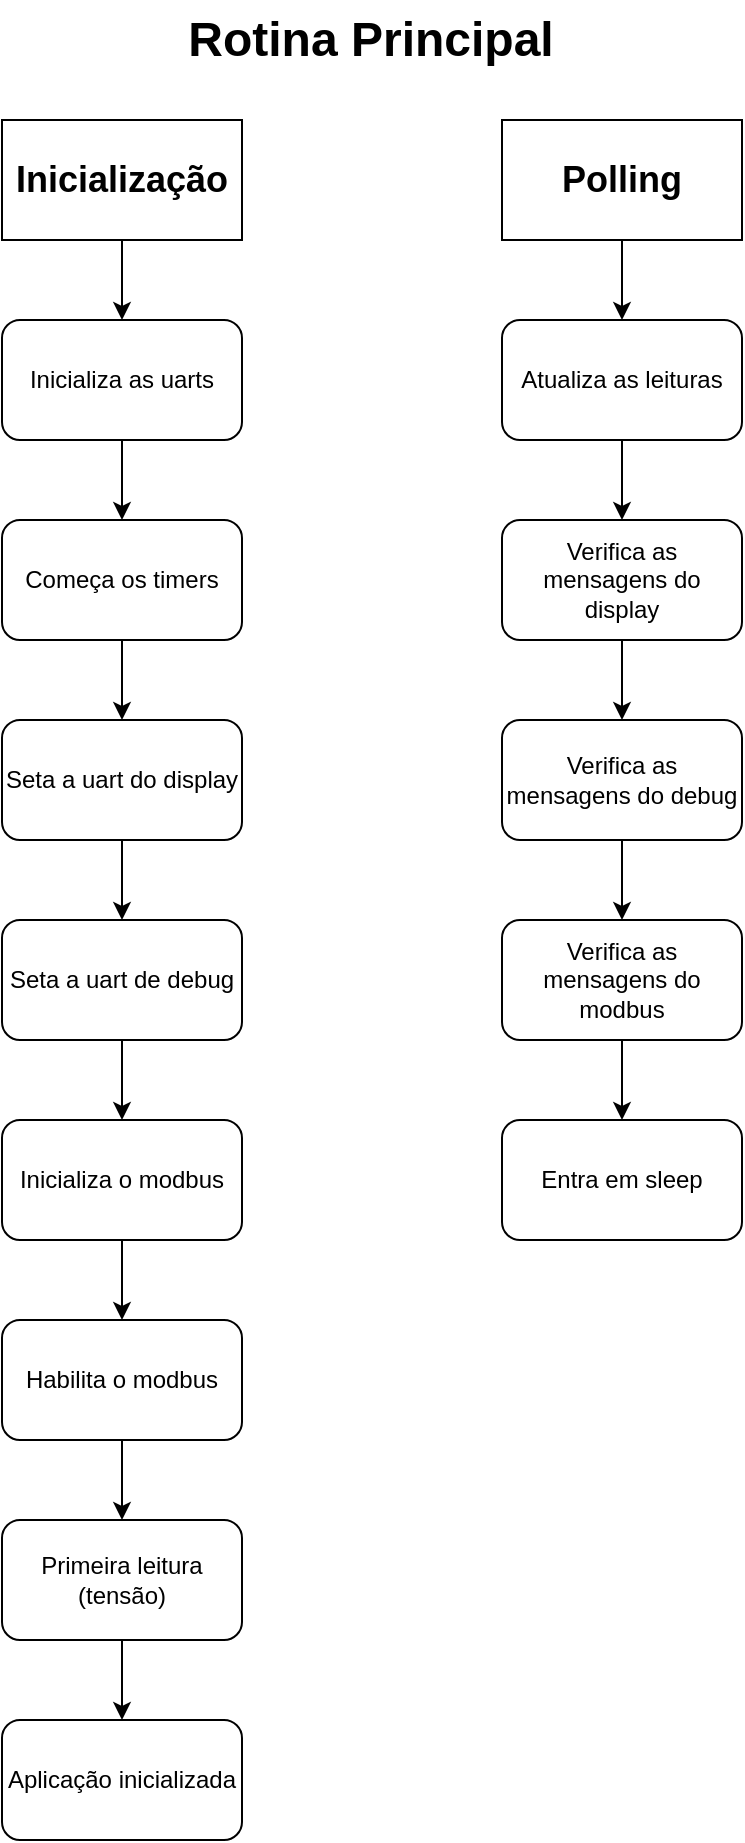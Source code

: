 <mxfile version="26.0.10" pages="3">
  <diagram name="rotinaPrincipal" id="rM5SwYdUkmEwpUAeZdGa">
    <mxGraphModel dx="993" dy="863" grid="1" gridSize="10" guides="1" tooltips="1" connect="1" arrows="1" fold="1" page="1" pageScale="1" pageWidth="827" pageHeight="1169" math="0" shadow="0">
      <root>
        <mxCell id="0" />
        <mxCell id="1" parent="0" />
        <mxCell id="h9gJ-d5TG9ByYGfzgWI7-11" value="" style="edgeStyle=orthogonalEdgeStyle;rounded=0;orthogonalLoop=1;jettySize=auto;html=1;" parent="1" source="h9gJ-d5TG9ByYGfzgWI7-1" target="h9gJ-d5TG9ByYGfzgWI7-5" edge="1">
          <mxGeometry relative="1" as="geometry" />
        </mxCell>
        <mxCell id="h9gJ-d5TG9ByYGfzgWI7-1" value="&lt;font style=&quot;font-size: 18px;&quot;&gt;&lt;b&gt;Inicialização&lt;/b&gt;&lt;/font&gt;" style="rounded=0;whiteSpace=wrap;html=1;" parent="1" vertex="1">
          <mxGeometry x="230" y="80" width="120" height="60" as="geometry" />
        </mxCell>
        <mxCell id="h9gJ-d5TG9ByYGfzgWI7-14" value="" style="edgeStyle=orthogonalEdgeStyle;rounded=0;orthogonalLoop=1;jettySize=auto;html=1;" parent="1" source="h9gJ-d5TG9ByYGfzgWI7-2" target="h9gJ-d5TG9ByYGfzgWI7-3" edge="1">
          <mxGeometry relative="1" as="geometry" />
        </mxCell>
        <mxCell id="h9gJ-d5TG9ByYGfzgWI7-2" value="Seta a uart do display" style="rounded=1;whiteSpace=wrap;html=1;" parent="1" vertex="1">
          <mxGeometry x="230" y="380" width="120" height="60" as="geometry" />
        </mxCell>
        <mxCell id="h9gJ-d5TG9ByYGfzgWI7-15" value="" style="edgeStyle=orthogonalEdgeStyle;rounded=0;orthogonalLoop=1;jettySize=auto;html=1;" parent="1" source="h9gJ-d5TG9ByYGfzgWI7-3" target="h9gJ-d5TG9ByYGfzgWI7-8" edge="1">
          <mxGeometry relative="1" as="geometry" />
        </mxCell>
        <mxCell id="h9gJ-d5TG9ByYGfzgWI7-3" value="Seta a uart de debug" style="rounded=1;whiteSpace=wrap;html=1;" parent="1" vertex="1">
          <mxGeometry x="230" y="480" width="120" height="60" as="geometry" />
        </mxCell>
        <mxCell id="h9gJ-d5TG9ByYGfzgWI7-18" value="" style="edgeStyle=orthogonalEdgeStyle;rounded=0;orthogonalLoop=1;jettySize=auto;html=1;" parent="1" source="h9gJ-d5TG9ByYGfzgWI7-4" target="h9gJ-d5TG9ByYGfzgWI7-7" edge="1">
          <mxGeometry relative="1" as="geometry" />
        </mxCell>
        <mxCell id="h9gJ-d5TG9ByYGfzgWI7-4" value="Primeira leitura (tensão)" style="rounded=1;whiteSpace=wrap;html=1;" parent="1" vertex="1">
          <mxGeometry x="230" y="780" width="120" height="60" as="geometry" />
        </mxCell>
        <mxCell id="h9gJ-d5TG9ByYGfzgWI7-12" value="" style="edgeStyle=orthogonalEdgeStyle;rounded=0;orthogonalLoop=1;jettySize=auto;html=1;" parent="1" source="h9gJ-d5TG9ByYGfzgWI7-5" target="h9gJ-d5TG9ByYGfzgWI7-6" edge="1">
          <mxGeometry relative="1" as="geometry" />
        </mxCell>
        <mxCell id="h9gJ-d5TG9ByYGfzgWI7-5" value="Inicializa as uarts" style="rounded=1;whiteSpace=wrap;html=1;" parent="1" vertex="1">
          <mxGeometry x="230" y="180" width="120" height="60" as="geometry" />
        </mxCell>
        <mxCell id="h9gJ-d5TG9ByYGfzgWI7-13" value="" style="edgeStyle=orthogonalEdgeStyle;rounded=0;orthogonalLoop=1;jettySize=auto;html=1;" parent="1" source="h9gJ-d5TG9ByYGfzgWI7-6" target="h9gJ-d5TG9ByYGfzgWI7-2" edge="1">
          <mxGeometry relative="1" as="geometry" />
        </mxCell>
        <mxCell id="h9gJ-d5TG9ByYGfzgWI7-6" value="Começa os timers" style="rounded=1;whiteSpace=wrap;html=1;" parent="1" vertex="1">
          <mxGeometry x="230" y="280" width="120" height="60" as="geometry" />
        </mxCell>
        <mxCell id="h9gJ-d5TG9ByYGfzgWI7-7" value="Aplicação inicializada" style="rounded=1;whiteSpace=wrap;html=1;" parent="1" vertex="1">
          <mxGeometry x="230" y="880" width="120" height="60" as="geometry" />
        </mxCell>
        <mxCell id="h9gJ-d5TG9ByYGfzgWI7-16" value="" style="edgeStyle=orthogonalEdgeStyle;rounded=0;orthogonalLoop=1;jettySize=auto;html=1;" parent="1" source="h9gJ-d5TG9ByYGfzgWI7-8" target="h9gJ-d5TG9ByYGfzgWI7-9" edge="1">
          <mxGeometry relative="1" as="geometry" />
        </mxCell>
        <mxCell id="h9gJ-d5TG9ByYGfzgWI7-8" value="Inicializa o modbus" style="rounded=1;whiteSpace=wrap;html=1;" parent="1" vertex="1">
          <mxGeometry x="230" y="580" width="120" height="60" as="geometry" />
        </mxCell>
        <mxCell id="h9gJ-d5TG9ByYGfzgWI7-17" value="" style="edgeStyle=orthogonalEdgeStyle;rounded=0;orthogonalLoop=1;jettySize=auto;html=1;" parent="1" source="h9gJ-d5TG9ByYGfzgWI7-9" target="h9gJ-d5TG9ByYGfzgWI7-4" edge="1">
          <mxGeometry relative="1" as="geometry" />
        </mxCell>
        <mxCell id="h9gJ-d5TG9ByYGfzgWI7-9" value="Habilita o modbus" style="rounded=1;whiteSpace=wrap;html=1;" parent="1" vertex="1">
          <mxGeometry x="230" y="680" width="120" height="60" as="geometry" />
        </mxCell>
        <mxCell id="h9gJ-d5TG9ByYGfzgWI7-21" value="" style="edgeStyle=orthogonalEdgeStyle;rounded=0;orthogonalLoop=1;jettySize=auto;html=1;" parent="1" source="h9gJ-d5TG9ByYGfzgWI7-19" target="h9gJ-d5TG9ByYGfzgWI7-20" edge="1">
          <mxGeometry relative="1" as="geometry" />
        </mxCell>
        <mxCell id="h9gJ-d5TG9ByYGfzgWI7-19" value="&lt;font style=&quot;font-size: 18px;&quot;&gt;&lt;b&gt;Polling&lt;/b&gt;&lt;/font&gt;" style="rounded=0;whiteSpace=wrap;html=1;" parent="1" vertex="1">
          <mxGeometry x="480" y="80" width="120" height="60" as="geometry" />
        </mxCell>
        <mxCell id="h9gJ-d5TG9ByYGfzgWI7-26" value="" style="edgeStyle=orthogonalEdgeStyle;rounded=0;orthogonalLoop=1;jettySize=auto;html=1;" parent="1" source="h9gJ-d5TG9ByYGfzgWI7-20" target="h9gJ-d5TG9ByYGfzgWI7-22" edge="1">
          <mxGeometry relative="1" as="geometry" />
        </mxCell>
        <mxCell id="h9gJ-d5TG9ByYGfzgWI7-20" value="Atualiza as leituras" style="rounded=1;whiteSpace=wrap;html=1;" parent="1" vertex="1">
          <mxGeometry x="480" y="180" width="120" height="60" as="geometry" />
        </mxCell>
        <mxCell id="h9gJ-d5TG9ByYGfzgWI7-27" value="" style="edgeStyle=orthogonalEdgeStyle;rounded=0;orthogonalLoop=1;jettySize=auto;html=1;" parent="1" source="h9gJ-d5TG9ByYGfzgWI7-22" target="h9gJ-d5TG9ByYGfzgWI7-23" edge="1">
          <mxGeometry relative="1" as="geometry" />
        </mxCell>
        <mxCell id="h9gJ-d5TG9ByYGfzgWI7-22" value="Verifica as mensagens do display" style="rounded=1;whiteSpace=wrap;html=1;" parent="1" vertex="1">
          <mxGeometry x="480" y="280" width="120" height="60" as="geometry" />
        </mxCell>
        <mxCell id="h9gJ-d5TG9ByYGfzgWI7-28" value="" style="edgeStyle=orthogonalEdgeStyle;rounded=0;orthogonalLoop=1;jettySize=auto;html=1;" parent="1" source="h9gJ-d5TG9ByYGfzgWI7-23" target="h9gJ-d5TG9ByYGfzgWI7-24" edge="1">
          <mxGeometry relative="1" as="geometry" />
        </mxCell>
        <mxCell id="h9gJ-d5TG9ByYGfzgWI7-23" value="Verifica as mensagens do debug" style="rounded=1;whiteSpace=wrap;html=1;" parent="1" vertex="1">
          <mxGeometry x="480" y="380" width="120" height="60" as="geometry" />
        </mxCell>
        <mxCell id="h9gJ-d5TG9ByYGfzgWI7-29" value="" style="edgeStyle=orthogonalEdgeStyle;rounded=0;orthogonalLoop=1;jettySize=auto;html=1;" parent="1" source="h9gJ-d5TG9ByYGfzgWI7-24" target="h9gJ-d5TG9ByYGfzgWI7-25" edge="1">
          <mxGeometry relative="1" as="geometry" />
        </mxCell>
        <mxCell id="h9gJ-d5TG9ByYGfzgWI7-24" value="Verifica as mensagens do modbus" style="rounded=1;whiteSpace=wrap;html=1;" parent="1" vertex="1">
          <mxGeometry x="480" y="480" width="120" height="60" as="geometry" />
        </mxCell>
        <mxCell id="h9gJ-d5TG9ByYGfzgWI7-25" value="Entra em sleep" style="rounded=1;whiteSpace=wrap;html=1;" parent="1" vertex="1">
          <mxGeometry x="480" y="580" width="120" height="60" as="geometry" />
        </mxCell>
        <mxCell id="h9gJ-d5TG9ByYGfzgWI7-117" value="Rotina Principal" style="text;strokeColor=none;fillColor=none;html=1;fontSize=24;fontStyle=1;verticalAlign=middle;align=center;" parent="1" vertex="1">
          <mxGeometry x="312" y="20" width="204" height="40" as="geometry" />
        </mxCell>
      </root>
    </mxGraphModel>
  </diagram>
  <diagram id="ld0S7_3xniA7pqTpTlD0" name="leiturasAdc">
    <mxGraphModel dx="-33" dy="690" grid="1" gridSize="10" guides="1" tooltips="1" connect="1" arrows="1" fold="1" page="1" pageScale="1" pageWidth="827" pageHeight="1169" math="0" shadow="0">
      <root>
        <mxCell id="0" />
        <mxCell id="1" parent="0" />
        <mxCell id="DZB0DbzX6TIQDEV6Xe2e-1" value="" style="edgeStyle=orthogonalEdgeStyle;rounded=0;orthogonalLoop=1;jettySize=auto;html=1;" edge="1" parent="1" source="DZB0DbzX6TIQDEV6Xe2e-2" target="DZB0DbzX6TIQDEV6Xe2e-7">
          <mxGeometry relative="1" as="geometry" />
        </mxCell>
        <mxCell id="DZB0DbzX6TIQDEV6Xe2e-2" value="&lt;font style=&quot;font-size: 18px;&quot;&gt;&lt;b&gt;Atualização das leituras&lt;/b&gt;&lt;/font&gt;" style="rounded=0;whiteSpace=wrap;html=1;" vertex="1" parent="1">
          <mxGeometry x="1010" y="80" width="120" height="60" as="geometry" />
        </mxCell>
        <mxCell id="DZB0DbzX6TIQDEV6Xe2e-3" value="" style="edgeStyle=orthogonalEdgeStyle;rounded=0;orthogonalLoop=1;jettySize=auto;html=1;" edge="1" parent="1" source="DZB0DbzX6TIQDEV6Xe2e-7" target="DZB0DbzX6TIQDEV6Xe2e-8">
          <mxGeometry relative="1" as="geometry" />
        </mxCell>
        <mxCell id="DZB0DbzX6TIQDEV6Xe2e-4" value="N&lt;span style=&quot;background-color: light-dark(#ffffff, var(--ge-dark-color, #121212)); color: light-dark(rgb(0, 0, 0), rgb(255, 255, 255));&quot;&gt;ão&lt;/span&gt;" style="edgeLabel;html=1;align=center;verticalAlign=middle;resizable=0;points=[];" vertex="1" connectable="0" parent="DZB0DbzX6TIQDEV6Xe2e-3">
          <mxGeometry x="-0.025" y="-1" relative="1" as="geometry">
            <mxPoint y="-1" as="offset" />
          </mxGeometry>
        </mxCell>
        <mxCell id="DZB0DbzX6TIQDEV6Xe2e-5" value="" style="edgeStyle=orthogonalEdgeStyle;rounded=0;orthogonalLoop=1;jettySize=auto;html=1;" edge="1" parent="1" source="DZB0DbzX6TIQDEV6Xe2e-7" target="DZB0DbzX6TIQDEV6Xe2e-13">
          <mxGeometry relative="1" as="geometry" />
        </mxCell>
        <mxCell id="DZB0DbzX6TIQDEV6Xe2e-6" value="Sim" style="edgeLabel;html=1;align=center;verticalAlign=middle;resizable=0;points=[];" vertex="1" connectable="0" parent="DZB0DbzX6TIQDEV6Xe2e-5">
          <mxGeometry x="-0.25" y="-1" relative="1" as="geometry">
            <mxPoint as="offset" />
          </mxGeometry>
        </mxCell>
        <mxCell id="DZB0DbzX6TIQDEV6Xe2e-7" value="Passou 1 ms?" style="rhombus;whiteSpace=wrap;html=1;" vertex="1" parent="1">
          <mxGeometry x="1010" y="180" width="120" height="60" as="geometry" />
        </mxCell>
        <mxCell id="DZB0DbzX6TIQDEV6Xe2e-8" value="Retorna" style="rounded=1;whiteSpace=wrap;html=1;" vertex="1" parent="1">
          <mxGeometry x="1190" y="180" width="120" height="60" as="geometry" />
        </mxCell>
        <mxCell id="DZB0DbzX6TIQDEV6Xe2e-9" value="" style="edgeStyle=orthogonalEdgeStyle;rounded=0;orthogonalLoop=1;jettySize=auto;html=1;" edge="1" parent="1" source="DZB0DbzX6TIQDEV6Xe2e-13" target="DZB0DbzX6TIQDEV6Xe2e-18">
          <mxGeometry relative="1" as="geometry" />
        </mxCell>
        <mxCell id="DZB0DbzX6TIQDEV6Xe2e-10" value="Não" style="edgeLabel;html=1;align=center;verticalAlign=middle;resizable=0;points=[];" vertex="1" connectable="0" parent="DZB0DbzX6TIQDEV6Xe2e-9">
          <mxGeometry x="-0.1" y="2" relative="1" as="geometry">
            <mxPoint x="4" y="2" as="offset" />
          </mxGeometry>
        </mxCell>
        <mxCell id="DZB0DbzX6TIQDEV6Xe2e-11" value="" style="edgeStyle=orthogonalEdgeStyle;rounded=0;orthogonalLoop=1;jettySize=auto;html=1;entryX=0.5;entryY=0;entryDx=0;entryDy=0;" edge="1" parent="1" source="DZB0DbzX6TIQDEV6Xe2e-13" target="DZB0DbzX6TIQDEV6Xe2e-23">
          <mxGeometry relative="1" as="geometry">
            <mxPoint x="1070" y="380" as="targetPoint" />
          </mxGeometry>
        </mxCell>
        <mxCell id="DZB0DbzX6TIQDEV6Xe2e-12" value="Sim" style="edgeLabel;html=1;align=center;verticalAlign=middle;resizable=0;points=[];" vertex="1" connectable="0" parent="DZB0DbzX6TIQDEV6Xe2e-11">
          <mxGeometry x="-0.1" relative="1" as="geometry">
            <mxPoint as="offset" />
          </mxGeometry>
        </mxCell>
        <mxCell id="DZB0DbzX6TIQDEV6Xe2e-13" value="Leituras novas?" style="rhombus;whiteSpace=wrap;html=1;" vertex="1" parent="1">
          <mxGeometry x="1010" y="280" width="120" height="60" as="geometry" />
        </mxCell>
        <mxCell id="DZB0DbzX6TIQDEV6Xe2e-14" value="" style="edgeStyle=orthogonalEdgeStyle;rounded=0;orthogonalLoop=1;jettySize=auto;html=1;" edge="1" parent="1" source="DZB0DbzX6TIQDEV6Xe2e-18" target="DZB0DbzX6TIQDEV6Xe2e-19">
          <mxGeometry relative="1" as="geometry" />
        </mxCell>
        <mxCell id="DZB0DbzX6TIQDEV6Xe2e-15" value="Não" style="edgeLabel;html=1;align=center;verticalAlign=middle;resizable=0;points=[];" vertex="1" connectable="0" parent="DZB0DbzX6TIQDEV6Xe2e-14">
          <mxGeometry x="-0.05" y="1" relative="1" as="geometry">
            <mxPoint as="offset" />
          </mxGeometry>
        </mxCell>
        <mxCell id="DZB0DbzX6TIQDEV6Xe2e-16" value="" style="edgeStyle=orthogonalEdgeStyle;rounded=0;orthogonalLoop=1;jettySize=auto;html=1;" edge="1" parent="1" source="DZB0DbzX6TIQDEV6Xe2e-18" target="DZB0DbzX6TIQDEV6Xe2e-21">
          <mxGeometry relative="1" as="geometry" />
        </mxCell>
        <mxCell id="DZB0DbzX6TIQDEV6Xe2e-17" value="Sim" style="edgeLabel;html=1;align=center;verticalAlign=middle;resizable=0;points=[];" vertex="1" connectable="0" parent="DZB0DbzX6TIQDEV6Xe2e-16">
          <mxGeometry x="-0.25" y="-2" relative="1" as="geometry">
            <mxPoint as="offset" />
          </mxGeometry>
        </mxCell>
        <mxCell id="DZB0DbzX6TIQDEV6Xe2e-18" value="DMA livre?" style="rhombus;whiteSpace=wrap;html=1;" vertex="1" parent="1">
          <mxGeometry x="1190" y="280" width="120" height="60" as="geometry" />
        </mxCell>
        <mxCell id="DZB0DbzX6TIQDEV6Xe2e-19" value="Retorna" style="rounded=1;whiteSpace=wrap;html=1;" vertex="1" parent="1">
          <mxGeometry x="1371" y="280" width="120" height="60" as="geometry" />
        </mxCell>
        <mxCell id="DZB0DbzX6TIQDEV6Xe2e-20" style="edgeStyle=orthogonalEdgeStyle;rounded=0;orthogonalLoop=1;jettySize=auto;html=1;exitX=1;exitY=0.5;exitDx=0;exitDy=0;entryX=0.5;entryY=1;entryDx=0;entryDy=0;" edge="1" parent="1" source="DZB0DbzX6TIQDEV6Xe2e-21" target="DZB0DbzX6TIQDEV6Xe2e-19">
          <mxGeometry relative="1" as="geometry" />
        </mxCell>
        <mxCell id="DZB0DbzX6TIQDEV6Xe2e-21" value="Pede novas leituras do tipo diferente do anterior" style="rounded=1;whiteSpace=wrap;html=1;" vertex="1" parent="1">
          <mxGeometry x="1190" y="380" width="120" height="60" as="geometry" />
        </mxCell>
        <mxCell id="DZB0DbzX6TIQDEV6Xe2e-22" value="" style="edgeStyle=orthogonalEdgeStyle;rounded=0;orthogonalLoop=1;jettySize=auto;html=1;" edge="1" parent="1" source="DZB0DbzX6TIQDEV6Xe2e-23" target="DZB0DbzX6TIQDEV6Xe2e-24">
          <mxGeometry relative="1" as="geometry" />
        </mxCell>
        <mxCell id="DZB0DbzX6TIQDEV6Xe2e-23" value="Converte as leituras" style="rounded=1;whiteSpace=wrap;html=1;" vertex="1" parent="1">
          <mxGeometry x="1010" y="380" width="120" height="60" as="geometry" />
        </mxCell>
        <mxCell id="DZB0DbzX6TIQDEV6Xe2e-24" value="Envia para o display" style="rounded=1;whiteSpace=wrap;html=1;" vertex="1" parent="1">
          <mxGeometry x="1010" y="480" width="120" height="60" as="geometry" />
        </mxCell>
        <mxCell id="DZB0DbzX6TIQDEV6Xe2e-25" value="Leituras ADC" style="text;strokeColor=none;fillColor=none;html=1;fontSize=24;fontStyle=1;verticalAlign=middle;align=center;" vertex="1" parent="1">
          <mxGeometry x="1139" y="20" width="204" height="40" as="geometry" />
        </mxCell>
      </root>
    </mxGraphModel>
  </diagram>
  <diagram id="O9x8IPFsdZ8Dphc0iLCT" name="mensagensUart">
    <mxGraphModel dx="-331" dy="1150" grid="1" gridSize="10" guides="1" tooltips="1" connect="1" arrows="1" fold="1" page="1" pageScale="1" pageWidth="827" pageHeight="1169" math="0" shadow="0">
      <root>
        <mxCell id="0" />
        <mxCell id="1" parent="0" />
        <mxCell id="kqtr5xJw8iwp-NAXRJ2G-1" value="" style="edgeStyle=orthogonalEdgeStyle;rounded=0;orthogonalLoop=1;jettySize=auto;html=1;" edge="1" parent="1" source="kqtr5xJw8iwp-NAXRJ2G-2" target="kqtr5xJw8iwp-NAXRJ2G-4">
          <mxGeometry relative="1" as="geometry" />
        </mxCell>
        <mxCell id="kqtr5xJw8iwp-NAXRJ2G-2" value="&lt;font style=&quot;font-size: 18px;&quot;&gt;&lt;b&gt;Mensagens do display&lt;/b&gt;&lt;/font&gt;" style="rounded=0;whiteSpace=wrap;html=1;" vertex="1" parent="1">
          <mxGeometry x="1720" y="80" width="120" height="60" as="geometry" />
        </mxCell>
        <mxCell id="kqtr5xJw8iwp-NAXRJ2G-3" value="" style="edgeStyle=orthogonalEdgeStyle;rounded=0;orthogonalLoop=1;jettySize=auto;html=1;" edge="1" parent="1" source="kqtr5xJw8iwp-NAXRJ2G-4" target="kqtr5xJw8iwp-NAXRJ2G-10">
          <mxGeometry relative="1" as="geometry" />
        </mxCell>
        <mxCell id="kqtr5xJw8iwp-NAXRJ2G-4" value="Constrói a mensagem com os caracteres do buffer" style="rounded=1;whiteSpace=wrap;html=1;" vertex="1" parent="1">
          <mxGeometry x="1720" y="180" width="120" height="60" as="geometry" />
        </mxCell>
        <mxCell id="kqtr5xJw8iwp-NAXRJ2G-5" value="Trata a mensagem" style="rounded=1;whiteSpace=wrap;html=1;" vertex="1" parent="1">
          <mxGeometry x="1720" y="380" width="120" height="60" as="geometry" />
        </mxCell>
        <mxCell id="kqtr5xJw8iwp-NAXRJ2G-6" value="" style="edgeStyle=orthogonalEdgeStyle;rounded=0;orthogonalLoop=1;jettySize=auto;html=1;" edge="1" parent="1" source="kqtr5xJw8iwp-NAXRJ2G-10" target="kqtr5xJw8iwp-NAXRJ2G-11">
          <mxGeometry relative="1" as="geometry" />
        </mxCell>
        <mxCell id="kqtr5xJw8iwp-NAXRJ2G-7" value="Não" style="edgeLabel;html=1;align=center;verticalAlign=middle;resizable=0;points=[];" vertex="1" connectable="0" parent="kqtr5xJw8iwp-NAXRJ2G-6">
          <mxGeometry x="0.05" y="-1" relative="1" as="geometry">
            <mxPoint y="-1" as="offset" />
          </mxGeometry>
        </mxCell>
        <mxCell id="kqtr5xJw8iwp-NAXRJ2G-8" value="" style="edgeStyle=orthogonalEdgeStyle;rounded=0;orthogonalLoop=1;jettySize=auto;html=1;" edge="1" parent="1" source="kqtr5xJw8iwp-NAXRJ2G-10" target="kqtr5xJw8iwp-NAXRJ2G-5">
          <mxGeometry relative="1" as="geometry" />
        </mxCell>
        <mxCell id="kqtr5xJw8iwp-NAXRJ2G-9" value="Sim" style="edgeLabel;html=1;align=center;verticalAlign=middle;resizable=0;points=[];" vertex="1" connectable="0" parent="kqtr5xJw8iwp-NAXRJ2G-8">
          <mxGeometry x="-0.2" y="-1" relative="1" as="geometry">
            <mxPoint as="offset" />
          </mxGeometry>
        </mxCell>
        <mxCell id="kqtr5xJw8iwp-NAXRJ2G-10" value="Mensagem válida?" style="rhombus;whiteSpace=wrap;html=1;" vertex="1" parent="1">
          <mxGeometry x="1720" y="280" width="120" height="60" as="geometry" />
        </mxCell>
        <mxCell id="kqtr5xJw8iwp-NAXRJ2G-11" value="Retorna" style="rounded=1;whiteSpace=wrap;html=1;" vertex="1" parent="1">
          <mxGeometry x="1900" y="280" width="120" height="60" as="geometry" />
        </mxCell>
        <mxCell id="kqtr5xJw8iwp-NAXRJ2G-12" value="" style="edgeStyle=orthogonalEdgeStyle;rounded=0;orthogonalLoop=1;jettySize=auto;html=1;" edge="1" parent="1" source="kqtr5xJw8iwp-NAXRJ2G-13" target="kqtr5xJw8iwp-NAXRJ2G-15">
          <mxGeometry relative="1" as="geometry" />
        </mxCell>
        <mxCell id="kqtr5xJw8iwp-NAXRJ2G-13" value="&lt;font style=&quot;font-size: 18px;&quot;&gt;&lt;b&gt;Mensagens do debug (coletora)&lt;/b&gt;&lt;/font&gt;" style="rounded=0;whiteSpace=wrap;html=1;" vertex="1" parent="1">
          <mxGeometry x="2120" y="80" width="120" height="60" as="geometry" />
        </mxCell>
        <mxCell id="kqtr5xJw8iwp-NAXRJ2G-14" value="" style="edgeStyle=orthogonalEdgeStyle;rounded=0;orthogonalLoop=1;jettySize=auto;html=1;" edge="1" parent="1" source="kqtr5xJw8iwp-NAXRJ2G-15" target="kqtr5xJw8iwp-NAXRJ2G-20">
          <mxGeometry relative="1" as="geometry" />
        </mxCell>
        <mxCell id="kqtr5xJw8iwp-NAXRJ2G-15" value="Constrói a mensagem com os caracteres do buffer" style="rounded=1;whiteSpace=wrap;html=1;" vertex="1" parent="1">
          <mxGeometry x="2120" y="180" width="120" height="60" as="geometry" />
        </mxCell>
        <mxCell id="kqtr5xJw8iwp-NAXRJ2G-16" value="" style="edgeStyle=orthogonalEdgeStyle;rounded=0;orthogonalLoop=1;jettySize=auto;html=1;" edge="1" parent="1" source="kqtr5xJw8iwp-NAXRJ2G-20" target="kqtr5xJw8iwp-NAXRJ2G-21">
          <mxGeometry relative="1" as="geometry" />
        </mxCell>
        <mxCell id="kqtr5xJw8iwp-NAXRJ2G-17" value="Não" style="edgeLabel;html=1;align=center;verticalAlign=middle;resizable=0;points=[];" vertex="1" connectable="0" parent="kqtr5xJw8iwp-NAXRJ2G-16">
          <mxGeometry x="-0.025" y="-1" relative="1" as="geometry">
            <mxPoint as="offset" />
          </mxGeometry>
        </mxCell>
        <mxCell id="kqtr5xJw8iwp-NAXRJ2G-18" value="" style="edgeStyle=orthogonalEdgeStyle;rounded=0;orthogonalLoop=1;jettySize=auto;html=1;" edge="1" parent="1" source="kqtr5xJw8iwp-NAXRJ2G-20" target="kqtr5xJw8iwp-NAXRJ2G-22">
          <mxGeometry relative="1" as="geometry" />
        </mxCell>
        <mxCell id="kqtr5xJw8iwp-NAXRJ2G-19" value="Sim" style="edgeLabel;html=1;align=center;verticalAlign=middle;resizable=0;points=[];" vertex="1" connectable="0" parent="kqtr5xJw8iwp-NAXRJ2G-18">
          <mxGeometry x="-0.25" relative="1" as="geometry">
            <mxPoint as="offset" />
          </mxGeometry>
        </mxCell>
        <mxCell id="kqtr5xJw8iwp-NAXRJ2G-20" value="Requisição completa?" style="rhombus;whiteSpace=wrap;html=1;" vertex="1" parent="1">
          <mxGeometry x="2120" y="280" width="120" height="60" as="geometry" />
        </mxCell>
        <mxCell id="kqtr5xJw8iwp-NAXRJ2G-21" value="Retorna" style="rounded=1;whiteSpace=wrap;html=1;" vertex="1" parent="1">
          <mxGeometry x="2300" y="280" width="120" height="60" as="geometry" />
        </mxCell>
        <mxCell id="kqtr5xJw8iwp-NAXRJ2G-22" value="Envia a resposta" style="rounded=1;whiteSpace=wrap;html=1;" vertex="1" parent="1">
          <mxGeometry x="2120" y="380" width="120" height="60" as="geometry" />
        </mxCell>
        <mxCell id="kqtr5xJw8iwp-NAXRJ2G-23" value="" style="edgeStyle=orthogonalEdgeStyle;rounded=0;orthogonalLoop=1;jettySize=auto;html=1;" edge="1" parent="1" source="kqtr5xJw8iwp-NAXRJ2G-24" target="kqtr5xJw8iwp-NAXRJ2G-31">
          <mxGeometry relative="1" as="geometry" />
        </mxCell>
        <mxCell id="kqtr5xJw8iwp-NAXRJ2G-24" value="&lt;font style=&quot;font-size: 18px;&quot;&gt;&lt;b&gt;Mensagens do modbus&lt;/b&gt;&lt;/font&gt;" style="rounded=0;whiteSpace=wrap;html=1;" vertex="1" parent="1">
          <mxGeometry x="1720" y="480" width="120" height="60" as="geometry" />
        </mxCell>
        <mxCell id="kqtr5xJw8iwp-NAXRJ2G-25" value="" style="edgeStyle=orthogonalEdgeStyle;rounded=0;orthogonalLoop=1;jettySize=auto;html=1;" edge="1" parent="1" source="kqtr5xJw8iwp-NAXRJ2G-26" target="kqtr5xJw8iwp-NAXRJ2G-44">
          <mxGeometry relative="1" as="geometry" />
        </mxCell>
        <mxCell id="kqtr5xJw8iwp-NAXRJ2G-26" value="Constrói a mensagem com os caracteres do buffer" style="rounded=1;whiteSpace=wrap;html=1;" vertex="1" parent="1">
          <mxGeometry x="1720" y="780" width="120" height="60" as="geometry" />
        </mxCell>
        <mxCell id="kqtr5xJw8iwp-NAXRJ2G-27" value="" style="edgeStyle=orthogonalEdgeStyle;rounded=0;orthogonalLoop=1;jettySize=auto;html=1;" edge="1" parent="1" source="kqtr5xJw8iwp-NAXRJ2G-31" target="kqtr5xJw8iwp-NAXRJ2G-32">
          <mxGeometry relative="1" as="geometry" />
        </mxCell>
        <mxCell id="kqtr5xJw8iwp-NAXRJ2G-28" value="Não" style="edgeLabel;html=1;align=center;verticalAlign=middle;resizable=0;points=[];" vertex="1" connectable="0" parent="kqtr5xJw8iwp-NAXRJ2G-27">
          <mxGeometry x="0.025" y="1" relative="1" as="geometry">
            <mxPoint as="offset" />
          </mxGeometry>
        </mxCell>
        <mxCell id="kqtr5xJw8iwp-NAXRJ2G-29" value="" style="edgeStyle=orthogonalEdgeStyle;rounded=0;orthogonalLoop=1;jettySize=auto;html=1;" edge="1" parent="1" source="kqtr5xJw8iwp-NAXRJ2G-31" target="kqtr5xJw8iwp-NAXRJ2G-37">
          <mxGeometry relative="1" as="geometry" />
        </mxCell>
        <mxCell id="kqtr5xJw8iwp-NAXRJ2G-30" value="Sim" style="edgeLabel;html=1;align=center;verticalAlign=middle;resizable=0;points=[];" vertex="1" connectable="0" parent="kqtr5xJw8iwp-NAXRJ2G-29">
          <mxGeometry x="-0.05" y="1" relative="1" as="geometry">
            <mxPoint x="-1" as="offset" />
          </mxGeometry>
        </mxCell>
        <mxCell id="kqtr5xJw8iwp-NAXRJ2G-31" value="Modbus&lt;div&gt;habilitado?&lt;/div&gt;" style="rhombus;whiteSpace=wrap;html=1;" vertex="1" parent="1">
          <mxGeometry x="1720" y="580" width="120" height="60" as="geometry" />
        </mxCell>
        <mxCell id="kqtr5xJw8iwp-NAXRJ2G-32" value="Retorna" style="rounded=1;whiteSpace=wrap;html=1;" vertex="1" parent="1">
          <mxGeometry x="1900" y="580" width="120" height="60" as="geometry" />
        </mxCell>
        <mxCell id="kqtr5xJw8iwp-NAXRJ2G-33" value="" style="edgeStyle=orthogonalEdgeStyle;rounded=0;orthogonalLoop=1;jettySize=auto;html=1;" edge="1" parent="1" source="kqtr5xJw8iwp-NAXRJ2G-37" target="kqtr5xJw8iwp-NAXRJ2G-39">
          <mxGeometry relative="1" as="geometry" />
        </mxCell>
        <mxCell id="kqtr5xJw8iwp-NAXRJ2G-34" value="Sim" style="edgeLabel;html=1;align=center;verticalAlign=middle;resizable=0;points=[];" vertex="1" connectable="0" parent="kqtr5xJw8iwp-NAXRJ2G-33">
          <mxGeometry x="0.05" y="2" relative="1" as="geometry">
            <mxPoint as="offset" />
          </mxGeometry>
        </mxCell>
        <mxCell id="kqtr5xJw8iwp-NAXRJ2G-35" value="" style="edgeStyle=orthogonalEdgeStyle;rounded=0;orthogonalLoop=1;jettySize=auto;html=1;" edge="1" parent="1" source="kqtr5xJw8iwp-NAXRJ2G-37" target="kqtr5xJw8iwp-NAXRJ2G-26">
          <mxGeometry relative="1" as="geometry" />
        </mxCell>
        <mxCell id="kqtr5xJw8iwp-NAXRJ2G-36" value="Sim" style="edgeLabel;html=1;align=center;verticalAlign=middle;resizable=0;points=[];" vertex="1" connectable="0" parent="kqtr5xJw8iwp-NAXRJ2G-35">
          <mxGeometry x="-0.25" y="2" relative="1" as="geometry">
            <mxPoint x="-2" y="5" as="offset" />
          </mxGeometry>
        </mxCell>
        <mxCell id="kqtr5xJw8iwp-NAXRJ2G-37" value="Timeout da mensagem?" style="rhombus;whiteSpace=wrap;html=1;" vertex="1" parent="1">
          <mxGeometry x="1720" y="680" width="120" height="60" as="geometry" />
        </mxCell>
        <mxCell id="kqtr5xJw8iwp-NAXRJ2G-38" value="" style="edgeStyle=orthogonalEdgeStyle;rounded=0;orthogonalLoop=1;jettySize=auto;html=1;" edge="1" parent="1" source="kqtr5xJw8iwp-NAXRJ2G-39" target="kqtr5xJw8iwp-NAXRJ2G-46">
          <mxGeometry relative="1" as="geometry" />
        </mxCell>
        <mxCell id="kqtr5xJw8iwp-NAXRJ2G-39" value="Reseta a mensagem" style="rounded=1;whiteSpace=wrap;html=1;" vertex="1" parent="1">
          <mxGeometry x="1900" y="680" width="120" height="60" as="geometry" />
        </mxCell>
        <mxCell id="kqtr5xJw8iwp-NAXRJ2G-40" value="" style="edgeStyle=orthogonalEdgeStyle;rounded=0;orthogonalLoop=1;jettySize=auto;html=1;" edge="1" parent="1" source="kqtr5xJw8iwp-NAXRJ2G-44" target="kqtr5xJw8iwp-NAXRJ2G-45">
          <mxGeometry relative="1" as="geometry" />
        </mxCell>
        <mxCell id="kqtr5xJw8iwp-NAXRJ2G-41" value="Não" style="edgeLabel;html=1;align=center;verticalAlign=middle;resizable=0;points=[];" vertex="1" connectable="0" parent="kqtr5xJw8iwp-NAXRJ2G-40">
          <mxGeometry x="0.025" y="1" relative="1" as="geometry">
            <mxPoint as="offset" />
          </mxGeometry>
        </mxCell>
        <mxCell id="kqtr5xJw8iwp-NAXRJ2G-42" value="" style="edgeStyle=orthogonalEdgeStyle;rounded=0;orthogonalLoop=1;jettySize=auto;html=1;" edge="1" parent="1" source="kqtr5xJw8iwp-NAXRJ2G-44" target="kqtr5xJw8iwp-NAXRJ2G-48">
          <mxGeometry relative="1" as="geometry" />
        </mxCell>
        <mxCell id="kqtr5xJw8iwp-NAXRJ2G-43" value="Sim" style="edgeLabel;html=1;align=center;verticalAlign=middle;resizable=0;points=[];" vertex="1" connectable="0" parent="kqtr5xJw8iwp-NAXRJ2G-42">
          <mxGeometry x="-0.25" relative="1" as="geometry">
            <mxPoint as="offset" />
          </mxGeometry>
        </mxCell>
        <mxCell id="kqtr5xJw8iwp-NAXRJ2G-44" value="CRC válido?" style="rhombus;whiteSpace=wrap;html=1;" vertex="1" parent="1">
          <mxGeometry x="1720" y="880" width="120" height="60" as="geometry" />
        </mxCell>
        <mxCell id="kqtr5xJw8iwp-NAXRJ2G-45" value="Retorna" style="rounded=1;whiteSpace=wrap;html=1;" vertex="1" parent="1">
          <mxGeometry x="1920" y="880" width="120" height="60" as="geometry" />
        </mxCell>
        <mxCell id="kqtr5xJw8iwp-NAXRJ2G-46" value="Retorna" style="rounded=1;whiteSpace=wrap;html=1;" vertex="1" parent="1">
          <mxGeometry x="2080" y="680" width="120" height="60" as="geometry" />
        </mxCell>
        <mxCell id="kqtr5xJw8iwp-NAXRJ2G-47" value="" style="edgeStyle=orthogonalEdgeStyle;rounded=0;orthogonalLoop=1;jettySize=auto;html=1;" edge="1" parent="1" source="kqtr5xJw8iwp-NAXRJ2G-48" target="kqtr5xJw8iwp-NAXRJ2G-49">
          <mxGeometry relative="1" as="geometry" />
        </mxCell>
        <mxCell id="kqtr5xJw8iwp-NAXRJ2G-48" value="Trata a mensagem" style="rounded=1;whiteSpace=wrap;html=1;" vertex="1" parent="1">
          <mxGeometry x="1720" y="980" width="120" height="60" as="geometry" />
        </mxCell>
        <mxCell id="kqtr5xJw8iwp-NAXRJ2G-49" value="Reseta a mensagem" style="rounded=1;whiteSpace=wrap;html=1;" vertex="1" parent="1">
          <mxGeometry x="1720" y="1080" width="120" height="60" as="geometry" />
        </mxCell>
        <mxCell id="kqtr5xJw8iwp-NAXRJ2G-50" value="Mensagens da Uart" style="text;strokeColor=none;fillColor=none;html=1;fontSize=24;fontStyle=1;verticalAlign=middle;align=center;" vertex="1" parent="1">
          <mxGeometry x="1948" y="20" width="239" height="40" as="geometry" />
        </mxCell>
      </root>
    </mxGraphModel>
  </diagram>
</mxfile>
